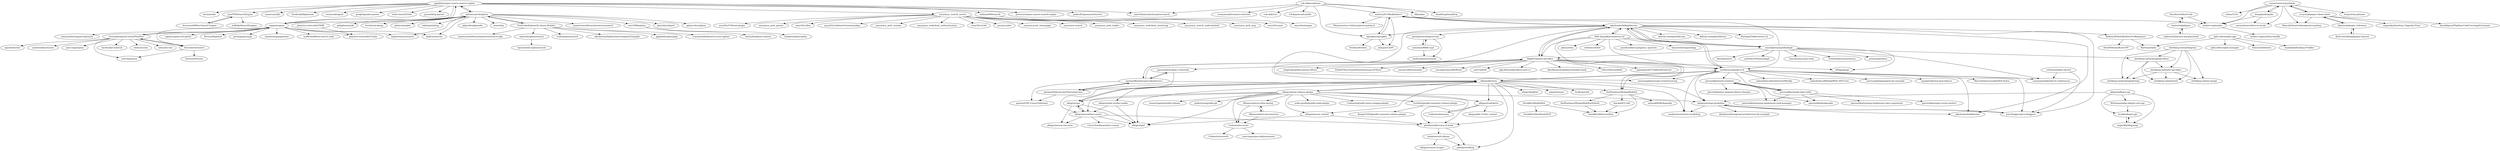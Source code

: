 digraph G {
"yacy/yacy_search_server" -> "yacy/yacy_webclient_bootstrap"
"yacy/yacy_search_server" -> "yacy/yacy_search_androidclient"
"yacy/yacy_search_server" -> "yacy/yacy_grid_mcp"
"yacy/yacy_search_server" -> "yacy/YaCymin"
"yacy/yacy_search_server" -> "yacy/YacY-Munin-plugin"
"yacy/yacy_search_server" -> "yacy/yacy_grid_parser"
"yacy/yacy_search_server" -> "yacy/YaCyBar"
"yacy/yacy_search_server" -> "yacy/YaCyIndexerGreasemonkey"
"yacy/yacy_search_server" -> "yacy/yacy_grid_crawler"
"yacy/yacy_search_server" -> "yacy/yacy_webclient_authentication"
"yacy/yacy_search_server" -> "yacy/YaCyOAI"
"yacy/yacy_search_server" -> "yacy/yacybot"
"yacy/yacy_search_server" -> "yacy/yacy.net_homepage"
"yacy/yacy_search_server" -> "yacy/yacy-search"
"yacy/yacy_search_server" -> "yacy/yacy_grid_loader"
"vvk-ehk/evalimine" -> "vvk-ehk/ivxv"
"vvk-ehk/evalimine" -> "vrk-kpa/xroad-public"
"vvk-ehk/evalimine" -> "wybory2014/Kalkulator1"
"vvk-ehk/evalimine" -> "openpkw/openpkw"
"vvk-ehk/evalimine" -> "okfn/ckan" ["e"=1]
"vvk-ehk/evalimine" -> "deaddrop/deaddrop" ["e"=1]
"vvk-ehk/evalimine" -> "rossjones/alternative-internet" ["e"=1]
"vvk-ehk/evalimine" -> "searchdaimon/enterprise-search"
"sphinxsearch/sphinx" -> "FoolCode/SphinxQL-Query-Builder"
"sphinxsearch/sphinx" -> "xapian/xapian"
"sphinxsearch/sphinx" -> "manticoresoftware/manticoresearch" ["e"=1]
"sphinxsearch/sphinx" -> "hightman/xunsearch" ["e"=1]
"sphinxsearch/sphinx" -> "hightman/scws" ["e"=1]
"sphinxsearch/sphinx" -> "eric1688/sphinx"
"sphinxsearch/sphinx" -> "phacility/xhprof" ["e"=1]
"sphinxsearch/sphinx" -> "sphinx-doc/sphinx" ["e"=1]
"sphinxsearch/sphinx" -> "pda/pheanstalk" ["e"=1]
"sphinxsearch/sphinx" -> "huichen/wukong" ["e"=1]
"sphinxsearch/sphinx" -> "phalcon/zephir" ["e"=1]
"sphinxsearch/sphinx" -> "xdebug/xdebug" ["e"=1]
"sphinxsearch/sphinx" -> "gigablast/open-source-search-engine"
"sphinxsearch/sphinx" -> "phpredis/phpredis" ["e"=1]
"sphinxsearch/sphinx" -> "reeze/tipi" ["e"=1]
"qarmin/Instrukcje-i-Tutoriale" -> "qarmin/Rewelacyjne-OpenSource"
"qarmin/Instrukcje-i-Tutoriale" -> "qarmin/PodstawowePoleceniaLinux"
"luceneplusplus/LucenePlusPlus" -> "synhershko/clucene"
"luceneplusplus/LucenePlusPlus" -> "Tencent/wwsearch"
"luceneplusplus/LucenePlusPlus" -> "pisa-engine/pisa" ["e"=1]
"luceneplusplus/LucenePlusPlus" -> "vearch/gamma" ["e"=1]
"luceneplusplus/LucenePlusPlus" -> "facebook/CacheLib" ["e"=1]
"luceneplusplus/LucenePlusPlus" -> "zhihu/rucene" ["e"=1]
"luceneplusplus/LucenePlusPlus" -> "zzboy/lucene" ["e"=1]
"luceneplusplus/LucenePlusPlus" -> "apache/lucene" ["e"=1]
"luceneplusplus/LucenePlusPlus" -> "xapian/xapian"
"jakubnabrdalik/gitkurwa" -> "nurkiewicz/polski-w-it"
"jakubnabrdalik/gitkurwa" -> "maciejkorsan/podlaskigit"
"jakubnabrdalik/gitkurwa" -> "openpkw/openpkw"
"jakubnabrdalik/gitkurwa" -> "wybory2014/Kalkulator1"
"jakubnabrdalik/gitkurwa" -> "mariuszgil/awesome-eventstorming" ["e"=1]
"jakubnabrdalik/gitkurwa" -> "allegro/hermes"
"jakubnabrdalik/gitkurwa" -> "MajkiIT/polish-ads-filter"
"jakubnabrdalik/gitkurwa" -> "ddd-by-examples/factory" ["e"=1]
"jakubnabrdalik/gitkurwa" -> "808-Squad/koronawirus.lol"
"jakubnabrdalik/gitkurwa" -> "jvm-bloggers/jvm-bloggers"
"jakubnabrdalik/gitkurwa" -> "ddd-by-examples/library" ["e"=1]
"jakubnabrdalik/gitkurwa" -> "BottegaIT/ddd-leaven-v2" ["e"=1]
"jakubnabrdalik/gitkurwa" -> "petergerner/alaptorveny"
"jakubnabrdalik/gitkurwa" -> "Rekseto/PolishWebDevForBeginners"
"jakubnabrdalik/gitkurwa" -> "jakubnabrdalik/hentai" ["e"=1]
"allegro/axion-release-plugin" -> "allegro/hermes"
"allegro/axion-release-plugin" -> "researchgate/gradle-release" ["e"=1]
"allegro/axion-release-plugin" -> "pbetkier/add-issue-id-hook"
"allegro/axion-release-plugin" -> "allegro/tradukisto"
"allegro/axion-release-plugin" -> "allegro/vaas"
"allegro/axion-release-plugin" -> "allegro/restapi-guideline"
"allegro/axion-release-plugin" -> "allegro/marathon-consul"
"allegro/axion-release-plugin" -> "allegro/opel"
"allegro/axion-release-plugin" -> "ajoberstar/gradle-git" ["e"=1]
"allegro/axion-release-plugin" -> "Codearte/accurest"
"allegro/axion-release-plugin" -> "node-gradle/gradle-node-plugin" ["e"=1]
"allegro/axion-release-plugin" -> "4finance/micro-infra-spring"
"allegro/axion-release-plugin" -> "Codearte/gradle-nexus-staging-plugin" ["e"=1]
"allegro/axion-release-plugin" -> "tschulte/gradle-semantic-release-plugin"
"allegro/axion-release-plugin" -> "allegro/envoy-control"
"xapian/xapian" -> "xapian/xapian-docsprint"
"xapian/xapian" -> "sphinxsearch/sphinx"
"xapian/xapian" -> "hightman/xunsearch" ["e"=1]
"xapian/xapian" -> "Kronuz/Xapiand"
"xapian/xapian" -> "groonga/groonga" ["e"=1]
"xapian/xapian" -> "hightman/scws" ["e"=1]
"xapian/xapian" -> "Tencent/wwsearch"
"xapian/xapian" -> "phaistos-networks/Trinity"
"xapian/xapian" -> "xiaozhuangqing/wiser"
"xapian/xapian" -> "luceneplusplus/LucenePlusPlus"
"xapian/xapian" -> "gigablast/open-source-search-engine"
"xapian/xapian" -> "malbrain/Btree-source-code" ["e"=1]
"xapian/xapian" -> "notanumber/xapian-haystack"
"Tencent/wwsearch" -> "vearch/gamma" ["e"=1]
"Tencent/wwsearch" -> "Tencent/DCache" ["e"=1]
"Tencent/wwsearch" -> "luceneplusplus/LucenePlusPlus"
"808-Squad/koronawirus.lol" -> "jakubnabrdalik/gitkurwa"
"808-Squad/koronawirus.lol" -> "phaux/rdza"
"808-Squad/koronawirus.lol" -> "MajkiIT/polish-ads-filter"
"808-Squad/koronawirus.lol" -> "colobot/colobot" ["e"=1]
"808-Squad/koronawirus.lol" -> "nurkiewicz/polski-w-it"
"808-Squad/koronawirus.lol" -> "maciejkorsan/podlaskigit"
"808-Squad/koronawirus.lol" -> "feelfreelinux/WykopMobilny"
"808-Squad/koronawirus.lol" -> "jonathandata1/pegasus_spyware" ["e"=1]
"808-Squad/koronawirus.lol" -> "krzysztofsroga/solang"
"gigablast/open-source-search-engine" -> "subins2000/search"
"gigablast/open-source-search-engine" -> "privacore/open-source-search-engine"
"gigablast/open-source-search-engine" -> "jaeksoft/opensearchserver" ["e"=1]
"gigablast/open-source-search-engine" -> "beniz/seeks"
"gigablast/open-source-search-engine" -> "yacy/yacy_search_server"
"gigablast/open-source-search-engine" -> "xapian/xapian"
"gigablast/open-source-search-engine" -> "june505/SearchEngine"
"gigablast/open-source-search-engine" -> "sphinxsearch/sphinx"
"gigablast/open-source-search-engine" -> "searchdaimon/enterprise-search"
"gigablast/open-source-search-engine" -> "quantcast/qfs" ["e"=1]
"gigablast/open-source-search-engine" -> "facebook/libphenom" ["e"=1]
"gigablast/open-source-search-engine" -> "seomoz/dragnet" ["e"=1]
"gigablast/open-source-search-engine" -> "google/gumbo-parser" ["e"=1]
"gigablast/open-source-search-engine" -> "toshi-search/Toshi" ["e"=1]
"gigablast/open-source-search-engine" -> "joyent/http-parser" ["e"=1]
"allegro/allegro-api" -> "ircykk/allegro-api"
"allegro/allegro-api" -> "allegro/restapi-guideline"
"allegro/allegro-api" -> "Wiatrogon/php-allegro-rest-api"
"allegro/allegro-api" -> "imper86/allegroapi"
"phaistos-networks/TANK" -> "phaistos-networks/Trinity"
"MajkiIT/polish-ads-filter" -> "qarmin/Rewelacyjne-OpenSource"
"MajkiIT/polish-ads-filter" -> "feelfreelinux/WykopMobilny"
"MajkiIT/polish-ads-filter" -> "olegwukr/polish-privacy-filters"
"MajkiIT/polish-ads-filter" -> "PolishFiltersTeam/PolishAnnoyanceFilters"
"MajkiIT/polish-ads-filter" -> "qarmin/Instrukcje-i-Tutoriale"
"MajkiIT/polish-ads-filter" -> "QNapi/qnapi"
"MajkiIT/polish-ads-filter" -> "zacny/voddownloader"
"MajkiIT/polish-ads-filter" -> "maciejtarmas/AlleBlock"
"MajkiIT/polish-ads-filter" -> "nurkiewicz/polski-w-it"
"MajkiIT/polish-ads-filter" -> "azet12/KAD"
"MajkiIT/polish-ads-filter" -> "abp-filters/abp-filters-anti-cv" ["e"=1]
"MajkiIT/polish-ads-filter" -> "AlexBaranowski/bash-bushido-book"
"MajkiIT/polish-ads-filter" -> "FiltersHeroes/KAD"
"MajkiIT/polish-ads-filter" -> "jakubnabrdalik/gitkurwa"
"MajkiIT/polish-ads-filter" -> "jspenguin2017/uBlockProtector" ["e"=1]
"qarmin/Rewelacyjne-OpenSource" -> "qarmin/GNU-Linux-Podstawy"
"qarmin/Rewelacyjne-OpenSource" -> "qarmin/PodstawowePoleceniaLinux"
"qarmin/Rewelacyjne-OpenSource" -> "qarmin/Instrukcje-i-Tutoriale"
"qarmin/Rewelacyjne-OpenSource" -> "MajkiIT/polish-ads-filter"
"qarmin/Rewelacyjne-OpenSource" -> "feelfreelinux/WykopMobilny"
"june505/SearchEngine" -> "bruceren8/Mini-Search-Engine"
"june505/SearchEngine" -> "stdbilly/SearchEnigine"
"maciejkorsan/podlaskigit" -> "andrzej3393/slunskigit"
"maciejkorsan/podlaskigit" -> "jakubnabrdalik/gitkurwa"
"maciejkorsan/podlaskigit" -> "Syncano/syncano-node"
"maciejkorsan/podlaskigit" -> "Trolololodev/memesitory"
"maciejkorsan/podlaskigit" -> "nurkiewicz/polski-w-it"
"maciejkorsan/podlaskigit" -> "wybory2014/Kalkulator1"
"maciejkorsan/podlaskigit" -> "przemub/polinux"
"maciejkorsan/podlaskigit" -> "QNapi/qnapi"
"maciejkorsan/podlaskigit" -> "slothking-online/grqphql-editor"
"maciejkorsan/podlaskigit" -> "cezarypiatek/polish-it-conferences"
"maciejkorsan/podlaskigit" -> "Idered/snatch" ["e"=1]
"maciejkorsan/podlaskigit" -> "MajkiIT/polish-ads-filter"
"openpkw/openpkw" -> "wybory2014/Kalkulator1"
"openpkw/openpkw" -> "freedns/freedns"
"openpkw/openpkw" -> "milyges/CarPI"
"eric1688/sphinx" -> "hetao29/sphinx-chinese"
"eric1688/sphinx" -> "frankee/sphinx-jieba"
"allegro/tradukisto" -> "allegro/jdd-14-dev-contest"
"allegro/tradukisto" -> "pbetkier/add-issue-id-hook"
"allegro/tradukisto" -> "Codearte/duramen"
"FoolCode/SphinxQL-Query-Builder" -> "sphinxsearch/sphinx"
"FoolCode/SphinxQL-Query-Builder" -> "manticoresoftware/manticoresearch-php" ["e"=1]
"FoolCode/SphinxQL-Query-Builder" -> "ripaclub/sphinxsearch"
"FoolCode/SphinxQL-Query-Builder" -> "scalia/sphinxsearch"
"FoolCode/SphinxQL-Query-Builder" -> "adriannuta/SphinxAutocompleteExample"
"FoolCode/SphinxQL-Query-Builder" -> "gigablah/sphinxphp"
"FoolCode/SphinxQL-Query-Builder" -> "constantable/laravel-scout-sphinx"
"bruceren8/Mini-Search-Engine" -> "june505/SearchEngine"
"allegro/hermes" -> "allegro/envoy-control"
"allegro/hermes" -> "allegro/vaas"
"allegro/hermes" -> "pbetkier/add-issue-id-hook"
"allegro/hermes" -> "allegro/marathon-consul"
"allegro/hermes" -> "allegro/axion-release-plugin"
"allegro/hermes" -> "allegro/tradukisto"
"allegro/hermes" -> "allegro/opel"
"allegro/hermes" -> "nurkiewicz/polski-w-it"
"allegro/hermes" -> "allegro/bigflow"
"allegro/hermes" -> "allegro/restapi-guideline"
"allegro/hermes" -> "zalando/zmon" ["e"=1]
"allegro/hermes" -> "nurkiewicz/reactor-workshop"
"allegro/hermes" -> "allegro/node-worker-nodes"
"allegro/hermes" -> "TouK/sputnik" ["e"=1]
"allegro/hermes" -> "pbetkier/rafting"
"subins2000/search" -> "manuthu/engine"
"thunderer/Shortcode" -> "hautelook/phpass"
"thunderer/Shortcode" -> "isolate-org/isolate"
"nurkiewicz/polski-w-it" -> "allegro/hermes"
"nurkiewicz/polski-w-it" -> "jvm-bloggers/jvm-bloggers"
"nurkiewicz/polski-w-it" -> "cezarypiatek/polish-it-conferences"
"nurkiewicz/polski-w-it" -> "jakubnabrdalik/gitkurwa"
"nurkiewicz/polski-w-it" -> "jakubnabrdalik/hentai" ["e"=1]
"nurkiewicz/polski-w-it" -> "mariuszgil/awesome-eventstorming" ["e"=1]
"nurkiewicz/polski-w-it" -> "allegro/restapi-guideline"
"nurkiewicz/polski-w-it" -> "oskardudycz/ArchitectureWeekly" ["e"=1]
"nurkiewicz/polski-w-it" -> "oskardudycz/WebApiWith.NETCore" ["e"=1]
"nurkiewicz/polski-w-it" -> "nurkiewicz/reactor-workshop"
"nurkiewicz/polski-w-it" -> "mariuszgil/aggregates-by-example" ["e"=1]
"nurkiewicz/polski-w-it" -> "szpak/zrekrutuj-pracodawce"
"nurkiewicz/polski-w-it" -> "piecioshka/warto-wiedziec"
"nurkiewicz/polski-w-it" -> "piecioshka/simple-data-table"
"nurkiewicz/polski-w-it" -> "MarcinSwierczynski/DNA-Notes"
"allegro/node-worker-nodes" -> "allegro/opel"
"allegro/node-worker-nodes" -> "allegro/marathon-consul"
"piecioshka/simple-data-table" -> "piecioshka/warto-wiedziec"
"piecioshka/simple-data-table" -> "piecioshka/training-implement-task-manager"
"piecioshka/simple-data-table" -> "piecioshka/bookmarks"
"piecioshka/simple-data-table" -> "piecioshka/training-implement-tabs-component"
"piecioshka/simple-data-table" -> "piecioshka/super-event-emitter"
"yvoyer/phpspec-cheat-sheet" -> "dimsav/phpspec-reference"
"yvoyer/phpspec-cheat-sheet" -> "norzechowicz/mydrinks"
"yvoyer/phpspec-cheat-sheet" -> "MarcelloDuarte/hexagonal-symfony" ["e"=1]
"yvoyer/phpspec-cheat-sheet" -> "umpirsky/Symfony-Upgrade-Fixer" ["e"=1]
"yvoyer/phpspec-cheat-sheet" -> "henrikbjorn/PhpSpecCodeCoverageExtension"
"piecioshka/warto-wiedziec" -> "piecioshka/test-angular-detect-changes"
"piecioshka/warto-wiedziec" -> "piecioshka/training-implement-task-manager"
"piecioshka/warto-wiedziec" -> "piecioshka/bookmarks"
"piecioshka/warto-wiedziec" -> "piecioshka/simple-data-table"
"moszinet/BKKCrypt" -> "petergerner/alaptorveny"
"moszinet/BKKCrypt" -> "badicsalex/torvenyek"
"qilin-editor/qilin-app" -> "qilin-editor/qilin-manager"
"qilin-editor/qilin-app" -> "fetacore/Infinitex"
"qilin-editor/qilin-app" -> "Bartozzz/Qilin"
"qilin-editor/qilin-app" -> "mamiksik/Desktop-Profiles"
"hautelook/phpass" -> "mikemclin/laravel-wp-password"
"hautelook/phpass" -> "thunderer/Shortcode"
"qarmin/PodstawowePoleceniaLinux" -> "qarmin/Rewelacyjne-OpenSource"
"qarmin/PodstawowePoleceniaLinux" -> "qarmin/GNU-Linux-Podstawy"
"petergerner/alaptorveny" -> "moszinet/BKKCrypt"
"petergerner/alaptorveny" -> "badicsalex/torvenyek"
"allegro/marathon-consul" -> "CiscoCloud/marathon-consul" ["e"=1]
"allegro/marathon-consul" -> "allegro/mesos-executor"
"allegro/marathon-consul" -> "pbetkier/add-issue-id-hook"
"allegro/marathon-consul" -> "allegro/opel"
"allegro/marathon-consul" -> "allegro/vaas"
"slothking-online/diagram" -> "slothking-online/ts-api-faker"
"slothking-online/diagram" -> "slothking-online/grqphql-editor"
"slothking-online/diagram" -> "slothking-online/graphql-blog"
"slothking-online/diagram" -> "slothking-online/sloth"
"slothking-online/diagram" -> "slothking-online/.graph"
"SerekKiri/RedditBot" -> "SerekKiri/HackYeah2018"
"SerekKiri/RedditBot" -> "SerekKiri/fluttoverflow"
"tschulte/gradle-semantic-release-plugin" -> "KengoTODA/gradle-semantic-release-plugin"
"softwaremill/it-cfp-list" -> "jvm-bloggers/jvm-bloggers"
"softwaremill/it-cfp-list" -> "cezarypiatek/polish-it-conferences"
"slothking-online/ts-api-faker" -> "slothking-online/graphql-blog"
"slothking-online/ts-api-faker" -> "slothking-online/sloth"
"slothking-online/ts-api-faker" -> "slothking-online/.graph"
"feelfreelinux/WykopMobilny" -> "feelfreelinux/WykopMobilnyHybrid"
"feelfreelinux/WykopMobilny" -> "animek66/Wykoparka"
"feelfreelinux/WykopMobilny" -> "knicked/CCraft"
"feelfreelinux/WykopMobilny" -> "SerekKiri/fluttoverflow"
"wybory2014/Kalkulator1" -> "openpkw/openpkw"
"wybory2014/Kalkulator1" -> "isolate-org/isolate"
"wybory2014/Kalkulator1" -> "jakubnabrdalik/gitkurwa"
"wybory2014/Kalkulator1" -> "milyges/CarPI"
"wybory2014/Kalkulator1" -> "Ministerstwo-Cyfryzacji/ezd-analizy-it"
"Rekseto/PolishWebDevForBeginners" -> "Bartozzz/Qilin"
"Rekseto/PolishWebDevForBeginners" -> "SteelPh0enix/KursCPP"
"jvm-bloggers/jvm-bloggers" -> "allegro/restapi-guideline"
"knicked/CCraft" -> "SerekKiri/fluttoverflow"
"Codearte/accurest" -> "marcingrzejszczak/jsonassert"
"Codearte/accurest" -> "Codearte/resteeth"
"norzechowicz/mydrinks" -> "dumplie/dumplie"
"norzechowicz/mydrinks" -> "MarcelloDuarte/hexagonal-symfony" ["e"=1]
"norzechowicz/mydrinks" -> "norzechowicz/hire-in-social" ["e"=1]
"norzechowicz/mydrinks" -> "leopro/trip-planner" ["e"=1]
"norzechowicz/mydrinks" -> "coduo/TuTu"
"norzechowicz/mydrinks" -> "isolate-org/isolate"
"norzechowicz/mydrinks" -> "yvoyer/phpspec-cheat-sheet"
"4finance/boot-microservice" -> "4finance/micro-infra-spring"
"4finance/boot-microservice" -> "Codearte/accurest"
"allegro/vaas" -> "allegro/mesos-executor"
"allegro/vaas" -> "allegro/marathon-consul"
"allegro/vaas" -> "allegro/opel"
"allegro/vaas" -> "allegro/hermes"
"mikemclin/laravel-wp-password" -> "hautelook/phpass"
"dumplie/dumplie" -> "norzechowicz/mydrinks"
"dumplie/dumplie" -> "isolate-org/isolate"
"dumplie/dumplie" -> "norzechowicz/hire-in-social" ["e"=1]
"ripaclub/sphinxsearch" -> "ripaclub/zf2-sphinxsearch"
"dimsav/phpspec-reference" -> "yvoyer/phpspec-cheat-sheet"
"dimsav/phpspec-reference" -> "BenConstable/phpspec-laravel"
"slothking-online/grqphql-editor" -> "slothking-online/ts-api-faker"
"slothking-online/grqphql-editor" -> "slothking-online/sloth"
"slothking-online/grqphql-editor" -> "slothking-online/graphql-blog"
"allegro/envoy-control" -> "pbetkier/add-issue-id-hook"
"allegro/envoy-control" -> "allegro/opel"
"Wiatrogon/php-allegro-rest-api" -> "ircykk/allegro-api"
"allegro/restapi-guideline" -> "jvm-bloggers/jvm-bloggers"
"allegro/restapi-guideline" -> "jakubnabrdalik/hentai" ["e"=1]
"allegro/restapi-guideline" -> "nurkiewicz/reactor-workshop"
"allegro/restapi-guideline" -> "dziadeusz/hexagonal-architecture-by-example" ["e"=1]
"dankraw/ssh-aliases" -> "allegro/consul-recipes"
"dankraw/ssh-aliases" -> "pbetkier/rafting"
"BenConstable/phpspec-laravel" -> "dimsav/phpspec-reference"
"feelfreelinux/WykopMobilnyHybrid" -> "SerekKiri/fluttoverflow"
"4finance/micro-infra-spring" -> "Codearte/accurest"
"4finance/micro-infra-spring" -> "4finance/boot-microservice"
"isolate-org/isolate" -> "isolate-org/symfony-bundle"
"imper86/allegroapi" -> "ircykk/allegro-api"
"ircykk/allegro-api" -> "imper86/allegroapi"
"pbetkier/add-issue-id-hook" -> "pbetkier/rafting"
"pbetkier/add-issue-id-hook" -> "dankraw/ssh-aliases"
"yacy/yacy_search_server" ["l"="6.025,23.505"]
"yacy/yacy_webclient_bootstrap" ["l"="6.049,23.547"]
"yacy/yacy_search_androidclient" ["l"="6.122,23.547"]
"yacy/yacy_grid_mcp" ["l"="6.106,23.449"]
"yacy/YaCymin" ["l"="6.088,23.511"]
"yacy/YacY-Munin-plugin" ["l"="5.972,23.58"]
"yacy/yacy_grid_parser" ["l"="6.062,23.424"]
"yacy/YaCyBar" ["l"="5.975,23.488"]
"yacy/YaCyIndexerGreasemonkey" ["l"="6.064,23.472"]
"yacy/yacy_grid_crawler" ["l"="6.019,23.434"]
"yacy/yacy_webclient_authentication" ["l"="5.953,23.526"]
"yacy/YaCyOAI" ["l"="5.983,23.451"]
"yacy/yacybot" ["l"="6.003,23.557"]
"yacy/yacy.net_homepage" ["l"="6.128,23.492"]
"yacy/yacy-search" ["l"="6.082,23.571"]
"yacy/yacy_grid_loader" ["l"="6.039,23.597"]
"vvk-ehk/evalimine" ["l"="5.56,23.216"]
"vvk-ehk/ivxv" ["l"="5.597,23.228"]
"vrk-kpa/xroad-public" ["l"="5.56,23.246"]
"wybory2014/Kalkulator1" ["l"="5.465,23.139"]
"openpkw/openpkw" ["l"="5.501,23.146"]
"okfn/ckan" ["l"="12.959,24.822"]
"deaddrop/deaddrop" ["l"="-29.286,-22.088"]
"rossjones/alternative-internet" ["l"="10.525,-34.187"]
"searchdaimon/enterprise-search" ["l"="5.679,23.333"]
"sphinxsearch/sphinx" ["l"="5.775,23.511"]
"FoolCode/SphinxQL-Query-Builder" ["l"="5.767,23.569"]
"xapian/xapian" ["l"="5.731,23.483"]
"manticoresoftware/manticoresearch" ["l"="-10.949,5.602"]
"hightman/xunsearch" ["l"="-26.963,-43.063"]
"hightman/scws" ["l"="-26.951,-43.082"]
"eric1688/sphinx" ["l"="5.811,23.537"]
"phacility/xhprof" ["l"="-26.82,-43.074"]
"sphinx-doc/sphinx" ["l"="23.026,3.992"]
"pda/pheanstalk" ["l"="-13.267,3.866"]
"huichen/wukong" ["l"="-12.672,1.438"]
"phalcon/zephir" ["l"="-24.365,-43.063"]
"xdebug/xdebug" ["l"="-24.591,-42.982"]
"gigablast/open-source-search-engine" ["l"="5.798,23.452"]
"phpredis/phpredis" ["l"="-27.027,-43.058"]
"reeze/tipi" ["l"="-26.889,-43.071"]
"qarmin/Instrukcje-i-Tutoriale" ["l"="5.548,23.006"]
"qarmin/Rewelacyjne-OpenSource" ["l"="5.554,23.026"]
"qarmin/PodstawowePoleceniaLinux" ["l"="5.573,23.006"]
"luceneplusplus/LucenePlusPlus" ["l"="5.704,23.449"]
"synhershko/clucene" ["l"="5.683,23.42"]
"Tencent/wwsearch" ["l"="5.679,23.463"]
"pisa-engine/pisa" ["l"="25.796,29.081"]
"vearch/gamma" ["l"="28.63,31.3"]
"facebook/CacheLib" ["l"="-11.068,5.122"]
"zhihu/rucene" ["l"="-9.286,5.047"]
"zzboy/lucene" ["l"="11.128,23.49"]
"apache/lucene" ["l"="11.172,23.6"]
"jakubnabrdalik/gitkurwa" ["l"="5.451,23.058"]
"nurkiewicz/polski-w-it" ["l"="5.431,23.006"]
"maciejkorsan/podlaskigit" ["l"="5.437,23.08"]
"mariuszgil/awesome-eventstorming" ["l"="5.81,22.289"]
"allegro/hermes" ["l"="5.429,22.936"]
"MajkiIT/polish-ads-filter" ["l"="5.508,23.049"]
"ddd-by-examples/factory" ["l"="5.908,22.322"]
"808-Squad/koronawirus.lol" ["l"="5.481,23.029"]
"jvm-bloggers/jvm-bloggers" ["l"="5.406,22.996"]
"ddd-by-examples/library" ["l"="5.856,22.295"]
"BottegaIT/ddd-leaven-v2" ["l"="5.963,22.322"]
"petergerner/alaptorveny" ["l"="5.358,23.066"]
"Rekseto/PolishWebDevForBeginners" ["l"="5.427,23.146"]
"jakubnabrdalik/hentai" ["l"="5.949,22.375"]
"allegro/axion-release-plugin" ["l"="5.414,22.885"]
"researchgate/gradle-release" ["l"="6.693,20.544"]
"pbetkier/add-issue-id-hook" ["l"="5.406,22.901"]
"allegro/tradukisto" ["l"="5.382,22.904"]
"allegro/vaas" ["l"="5.451,22.911"]
"allegro/restapi-guideline" ["l"="5.399,22.957"]
"allegro/marathon-consul" ["l"="5.445,22.891"]
"allegro/opel" ["l"="5.433,22.903"]
"ajoberstar/gradle-git" ["l"="6.642,20.589"]
"Codearte/accurest" ["l"="5.405,22.824"]
"node-gradle/gradle-node-plugin" ["l"="6.592,20.519"]
"4finance/micro-infra-spring" ["l"="5.386,22.838"]
"Codearte/gradle-nexus-staging-plugin" ["l"="6.617,20.444"]
"tschulte/gradle-semantic-release-plugin" ["l"="5.435,22.845"]
"allegro/envoy-control" ["l"="5.417,22.912"]
"xapian/xapian-docsprint" ["l"="5.715,23.505"]
"Kronuz/Xapiand" ["l"="5.702,23.53"]
"groonga/groonga" ["l"="-9.333,-4.445"]
"phaistos-networks/Trinity" ["l"="5.659,23.517"]
"xiaozhuangqing/wiser" ["l"="5.735,23.508"]
"malbrain/Btree-source-code" ["l"="-11.457,4.598"]
"notanumber/xapian-haystack" ["l"="5.695,23.493"]
"Tencent/DCache" ["l"="-11.184,4.778"]
"phaux/rdza" ["l"="5.488,22.99"]
"colobot/colobot" ["l"="-25.213,32.248"]
"feelfreelinux/WykopMobilny" ["l"="5.563,23.048"]
"jonathandata1/pegasus_spyware" ["l"="-7.505,-42.158"]
"krzysztofsroga/solang" ["l"="5.513,22.994"]
"subins2000/search" ["l"="5.77,23.415"]
"privacore/open-source-search-engine" ["l"="5.835,23.457"]
"jaeksoft/opensearchserver" ["l"="-6.788,2.438"]
"beniz/seeks" ["l"="5.803,23.412"]
"june505/SearchEngine" ["l"="5.837,23.414"]
"quantcast/qfs" ["l"="10.343,26.384"]
"facebook/libphenom" ["l"="-11.714,22.413"]
"seomoz/dragnet" ["l"="20.161,2.554"]
"google/gumbo-parser" ["l"="-11.619,22.472"]
"toshi-search/Toshi" ["l"="-9.214,4.955"]
"joyent/http-parser" ["l"="-11.659,22.47"]
"allegro/allegro-api" ["l"="5.332,22.935"]
"ircykk/allegro-api" ["l"="5.308,22.925"]
"Wiatrogon/php-allegro-rest-api" ["l"="5.304,22.936"]
"imper86/allegroapi" ["l"="5.316,22.914"]
"phaistos-networks/TANK" ["l"="5.611,23.542"]
"olegwukr/polish-privacy-filters" ["l"="5.53,23.036"]
"PolishFiltersTeam/PolishAnnoyanceFilters" ["l"="5.513,23.077"]
"QNapi/qnapi" ["l"="5.485,23.086"]
"zacny/voddownloader" ["l"="5.537,23.086"]
"maciejtarmas/AlleBlock" ["l"="5.526,23.068"]
"azet12/KAD" ["l"="5.533,23.052"]
"abp-filters/abp-filters-anti-cv" ["l"="-37.824,-19.133"]
"AlexBaranowski/bash-bushido-book" ["l"="5.544,23.065"]
"FiltersHeroes/KAD" ["l"="5.516,23.025"]
"jspenguin2017/uBlockProtector" ["l"="-27.973,-19.323"]
"qarmin/GNU-Linux-Podstawy" ["l"="5.588,23.015"]
"bruceren8/Mini-Search-Engine" ["l"="5.857,23.402"]
"stdbilly/SearchEnigine" ["l"="5.838,23.388"]
"andrzej3393/slunskigit" ["l"="5.402,23.077"]
"Syncano/syncano-node" ["l"="5.449,23.107"]
"Trolololodev/memesitory" ["l"="5.405,23.098"]
"przemub/polinux" ["l"="5.422,23.113"]
"slothking-online/grqphql-editor" ["l"="5.374,23.117"]
"cezarypiatek/polish-it-conferences" ["l"="5.41,23.041"]
"Idered/snatch" ["l"="-27.871,-17.844"]
"freedns/freedns" ["l"="5.524,23.161"]
"milyges/CarPI" ["l"="5.485,23.162"]
"hetao29/sphinx-chinese" ["l"="5.823,23.558"]
"frankee/sphinx-jieba" ["l"="5.835,23.543"]
"allegro/jdd-14-dev-contest" ["l"="5.359,22.904"]
"Codearte/duramen" ["l"="5.352,22.888"]
"manticoresoftware/manticoresearch-php" ["l"="-10.979,5.661"]
"ripaclub/sphinxsearch" ["l"="5.752,23.606"]
"scalia/sphinxsearch" ["l"="5.779,23.611"]
"adriannuta/SphinxAutocompleteExample" ["l"="5.794,23.587"]
"gigablah/sphinxphp" ["l"="5.736,23.588"]
"constantable/laravel-scout-sphinx" ["l"="5.744,23.57"]
"allegro/bigflow" ["l"="5.469,22.936"]
"zalando/zmon" ["l"="10.682,-11.427"]
"nurkiewicz/reactor-workshop" ["l"="5.425,22.967"]
"allegro/node-worker-nodes" ["l"="5.466,22.878"]
"TouK/sputnik" ["l"="-13.3,-7.732"]
"pbetkier/rafting" ["l"="5.398,22.915"]
"manuthu/engine" ["l"="5.758,23.395"]
"thunderer/Shortcode" ["l"="5.335,23.258"]
"hautelook/phpass" ["l"="5.323,23.288"]
"isolate-org/isolate" ["l"="5.356,23.207"]
"oskardudycz/ArchitectureWeekly" ["l"="25.458,17.521"]
"oskardudycz/WebApiWith.NETCore" ["l"="25.363,17.459"]
"mariuszgil/aggregates-by-example" ["l"="5.913,22.249"]
"szpak/zrekrutuj-pracodawce" ["l"="5.409,23.018"]
"piecioshka/warto-wiedziec" ["l"="5.377,22.984"]
"piecioshka/simple-data-table" ["l"="5.361,22.996"]
"MarcinSwierczynski/DNA-Notes" ["l"="5.45,22.986"]
"piecioshka/training-implement-task-manager" ["l"="5.347,22.983"]
"piecioshka/bookmarks" ["l"="5.356,22.976"]
"piecioshka/training-implement-tabs-component" ["l"="5.339,23.004"]
"piecioshka/super-event-emitter" ["l"="5.327,22.993"]
"yvoyer/phpspec-cheat-sheet" ["l"="5.247,23.237"]
"dimsav/phpspec-reference" ["l"="5.213,23.24"]
"norzechowicz/mydrinks" ["l"="5.29,23.221"]
"MarcelloDuarte/hexagonal-symfony" ["l"="-24.67,-42.632"]
"umpirsky/Symfony-Upgrade-Fixer" ["l"="-28.083,-40.467"]
"henrikbjorn/PhpSpecCodeCoverageExtension" ["l"="5.235,23.267"]
"piecioshka/test-angular-detect-changes" ["l"="5.363,22.965"]
"moszinet/BKKCrypt" ["l"="5.324,23.06"]
"badicsalex/torvenyek" ["l"="5.323,23.08"]
"qilin-editor/qilin-app" ["l"="5.43,23.257"]
"qilin-editor/qilin-manager" ["l"="5.409,23.261"]
"fetacore/Infinitex" ["l"="5.414,23.29"]
"Bartozzz/Qilin" ["l"="5.427,23.204"]
"mamiksik/Desktop-Profiles" ["l"="5.451,23.284"]
"mikemclin/laravel-wp-password" ["l"="5.312,23.309"]
"CiscoCloud/marathon-consul" ["l"="-12.131,-6.155"]
"allegro/mesos-executor" ["l"="5.477,22.9"]
"slothking-online/diagram" ["l"="5.336,23.132"]
"slothking-online/ts-api-faker" ["l"="5.356,23.137"]
"slothking-online/graphql-blog" ["l"="5.351,23.119"]
"slothking-online/sloth" ["l"="5.358,23.125"]
"slothking-online/.graph" ["l"="5.342,23.148"]
"SerekKiri/RedditBot" ["l"="5.637,23.044"]
"SerekKiri/HackYeah2018" ["l"="5.657,23.041"]
"SerekKiri/fluttoverflow" ["l"="5.607,23.047"]
"KengoTODA/gradle-semantic-release-plugin" ["l"="5.45,22.822"]
"softwaremill/it-cfp-list" ["l"="5.377,23.026"]
"feelfreelinux/WykopMobilnyHybrid" ["l"="5.597,23.061"]
"animek66/Wykoparka" ["l"="5.577,23.065"]
"knicked/CCraft" ["l"="5.592,23.041"]
"Ministerstwo-Cyfryzacji/ezd-analizy-it" ["l"="5.462,23.17"]
"SteelPh0enix/KursCPP" ["l"="5.411,23.171"]
"marcingrzejszczak/jsonassert" ["l"="5.414,22.792"]
"Codearte/resteeth" ["l"="5.397,22.801"]
"dumplie/dumplie" ["l"="5.316,23.215"]
"norzechowicz/hire-in-social" ["l"="5.968,22.196"]
"leopro/trip-planner" ["l"="-24.758,-42.665"]
"coduo/TuTu" ["l"="5.267,23.205"]
"4finance/boot-microservice" ["l"="5.378,22.816"]
"ripaclub/zf2-sphinxsearch" ["l"="5.744,23.625"]
"BenConstable/phpspec-laravel" ["l"="5.185,23.245"]
"dziadeusz/hexagonal-architecture-by-example" ["l"="5.928,22.416"]
"dankraw/ssh-aliases" ["l"="5.382,22.885"]
"allegro/consul-recipes" ["l"="5.363,22.868"]
"isolate-org/symfony-bundle" ["l"="5.359,23.223"]
}
